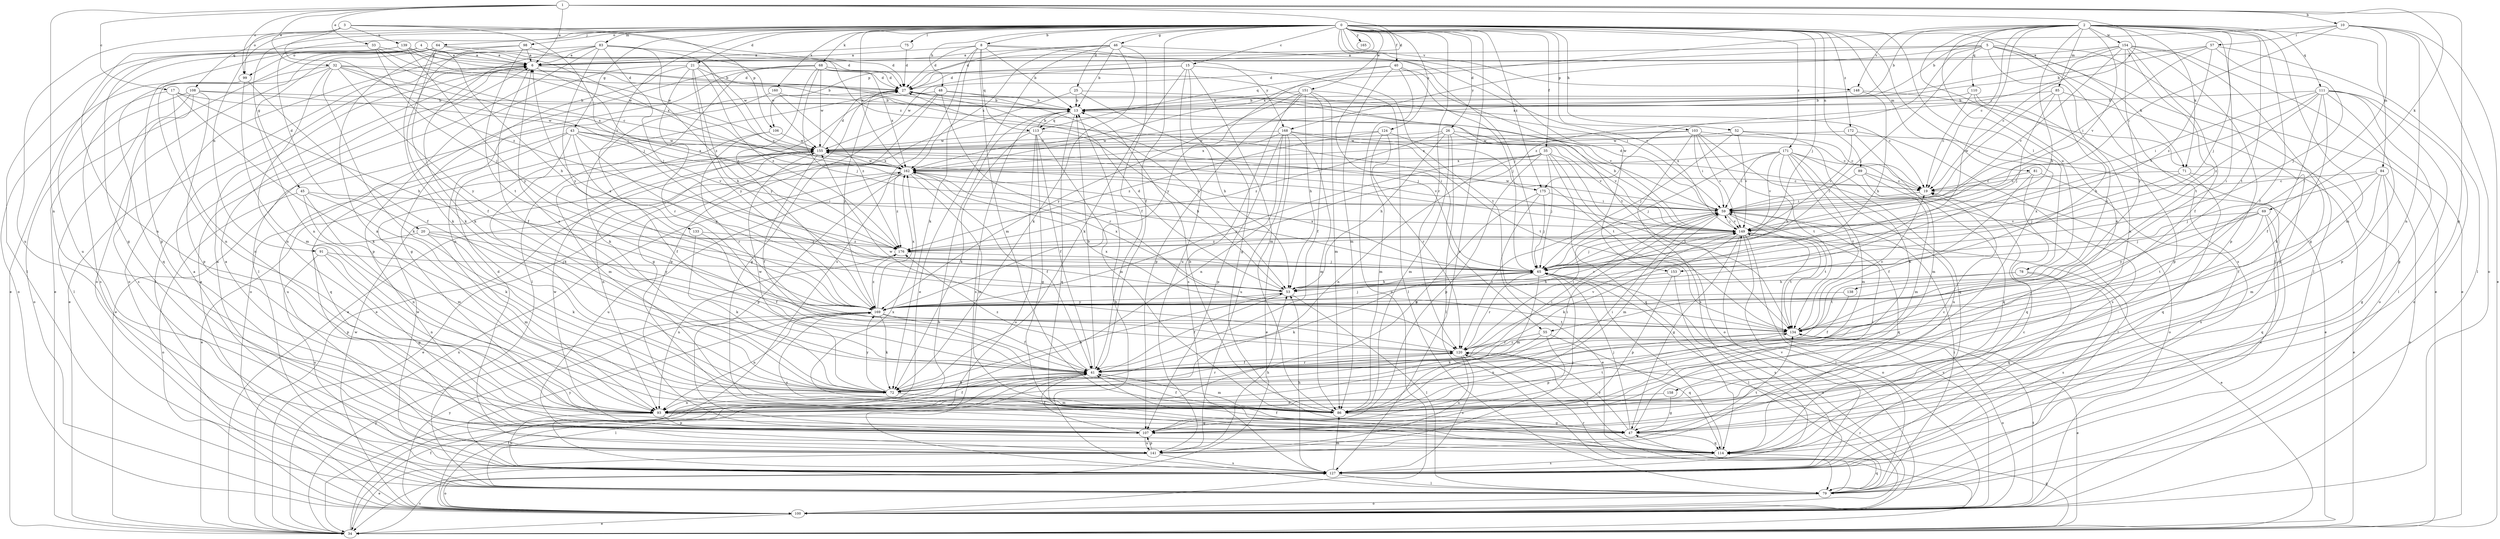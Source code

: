 strict digraph  {
0;
1;
2;
3;
4;
5;
6;
8;
10;
13;
15;
17;
19;
20;
21;
25;
26;
27;
32;
33;
34;
35;
40;
41;
43;
45;
46;
47;
48;
52;
53;
55;
57;
59;
64;
65;
68;
69;
71;
72;
75;
78;
79;
81;
83;
84;
85;
86;
89;
91;
93;
98;
99;
100;
103;
106;
107;
108;
110;
111;
113;
114;
120;
124;
127;
133;
134;
138;
139;
141;
148;
149;
151;
153;
154;
155;
158;
160;
162;
165;
168;
169;
171;
172;
175;
176;
0 -> 8  [label=b];
0 -> 15  [label=c];
0 -> 20  [label=d];
0 -> 21  [label=d];
0 -> 25  [label=d];
0 -> 26  [label=d];
0 -> 35  [label=f];
0 -> 40  [label=f];
0 -> 41  [label=f];
0 -> 43  [label=g];
0 -> 45  [label=g];
0 -> 46  [label=g];
0 -> 48  [label=h];
0 -> 52  [label=h];
0 -> 55  [label=i];
0 -> 64  [label=j];
0 -> 65  [label=j];
0 -> 68  [label=k];
0 -> 75  [label=l];
0 -> 78  [label=l];
0 -> 79  [label=l];
0 -> 81  [label=m];
0 -> 83  [label=m];
0 -> 89  [label=n];
0 -> 91  [label=n];
0 -> 98  [label=o];
0 -> 103  [label=p];
0 -> 106  [label=p];
0 -> 108  [label=q];
0 -> 120  [label=r];
0 -> 124  [label=s];
0 -> 127  [label=s];
0 -> 133  [label=t];
0 -> 148  [label=v];
0 -> 151  [label=w];
0 -> 153  [label=w];
0 -> 158  [label=x];
0 -> 160  [label=x];
0 -> 162  [label=x];
0 -> 165  [label=y];
0 -> 171  [label=z];
0 -> 172  [label=z];
0 -> 175  [label=z];
1 -> 6  [label=a];
1 -> 10  [label=b];
1 -> 17  [label=c];
1 -> 27  [label=d];
1 -> 32  [label=e];
1 -> 33  [label=e];
1 -> 47  [label=g];
1 -> 69  [label=k];
1 -> 93  [label=n];
1 -> 99  [label=o];
1 -> 175  [label=z];
2 -> 13  [label=b];
2 -> 19  [label=c];
2 -> 41  [label=f];
2 -> 53  [label=h];
2 -> 55  [label=i];
2 -> 65  [label=j];
2 -> 71  [label=k];
2 -> 84  [label=m];
2 -> 85  [label=m];
2 -> 86  [label=m];
2 -> 93  [label=n];
2 -> 110  [label=q];
2 -> 111  [label=q];
2 -> 134  [label=t];
2 -> 138  [label=u];
2 -> 148  [label=v];
2 -> 149  [label=v];
2 -> 153  [label=w];
2 -> 154  [label=w];
2 -> 162  [label=x];
3 -> 65  [label=j];
3 -> 99  [label=o];
3 -> 106  [label=p];
3 -> 139  [label=u];
3 -> 141  [label=u];
3 -> 175  [label=z];
3 -> 176  [label=z];
4 -> 6  [label=a];
4 -> 34  [label=e];
4 -> 53  [label=h];
4 -> 99  [label=o];
4 -> 107  [label=p];
4 -> 141  [label=u];
4 -> 155  [label=w];
4 -> 162  [label=x];
5 -> 6  [label=a];
5 -> 34  [label=e];
5 -> 65  [label=j];
5 -> 71  [label=k];
5 -> 79  [label=l];
5 -> 93  [label=n];
5 -> 113  [label=q];
5 -> 127  [label=s];
5 -> 168  [label=y];
5 -> 176  [label=z];
6 -> 27  [label=d];
6 -> 34  [label=e];
6 -> 41  [label=f];
6 -> 79  [label=l];
6 -> 176  [label=z];
8 -> 6  [label=a];
8 -> 13  [label=b];
8 -> 27  [label=d];
8 -> 72  [label=k];
8 -> 86  [label=m];
8 -> 113  [label=q];
8 -> 127  [label=s];
8 -> 149  [label=v];
8 -> 168  [label=y];
10 -> 13  [label=b];
10 -> 34  [label=e];
10 -> 57  [label=i];
10 -> 59  [label=i];
10 -> 93  [label=n];
10 -> 100  [label=o];
10 -> 134  [label=t];
13 -> 113  [label=q];
13 -> 114  [label=q];
13 -> 127  [label=s];
15 -> 27  [label=d];
15 -> 47  [label=g];
15 -> 72  [label=k];
15 -> 86  [label=m];
15 -> 134  [label=t];
15 -> 141  [label=u];
15 -> 155  [label=w];
17 -> 13  [label=b];
17 -> 53  [label=h];
17 -> 72  [label=k];
17 -> 93  [label=n];
17 -> 127  [label=s];
19 -> 59  [label=i];
20 -> 72  [label=k];
20 -> 86  [label=m];
20 -> 107  [label=p];
20 -> 169  [label=y];
20 -> 176  [label=z];
21 -> 27  [label=d];
21 -> 47  [label=g];
21 -> 53  [label=h];
21 -> 59  [label=i];
21 -> 107  [label=p];
21 -> 120  [label=r];
21 -> 169  [label=y];
21 -> 176  [label=z];
25 -> 13  [label=b];
25 -> 34  [label=e];
25 -> 53  [label=h];
25 -> 149  [label=v];
26 -> 19  [label=c];
26 -> 53  [label=h];
26 -> 79  [label=l];
26 -> 86  [label=m];
26 -> 149  [label=v];
26 -> 155  [label=w];
26 -> 176  [label=z];
27 -> 13  [label=b];
27 -> 19  [label=c];
27 -> 34  [label=e];
27 -> 47  [label=g];
27 -> 65  [label=j];
27 -> 169  [label=y];
32 -> 13  [label=b];
32 -> 27  [label=d];
32 -> 59  [label=i];
32 -> 72  [label=k];
32 -> 93  [label=n];
32 -> 100  [label=o];
32 -> 114  [label=q];
32 -> 162  [label=x];
32 -> 169  [label=y];
33 -> 6  [label=a];
33 -> 19  [label=c];
33 -> 65  [label=j];
33 -> 93  [label=n];
33 -> 155  [label=w];
34 -> 13  [label=b];
34 -> 41  [label=f];
34 -> 47  [label=g];
34 -> 127  [label=s];
34 -> 162  [label=x];
34 -> 169  [label=y];
35 -> 65  [label=j];
35 -> 93  [label=n];
35 -> 100  [label=o];
35 -> 107  [label=p];
35 -> 114  [label=q];
35 -> 134  [label=t];
35 -> 162  [label=x];
35 -> 169  [label=y];
40 -> 27  [label=d];
40 -> 65  [label=j];
40 -> 86  [label=m];
40 -> 100  [label=o];
40 -> 134  [label=t];
40 -> 169  [label=y];
41 -> 6  [label=a];
41 -> 13  [label=b];
41 -> 72  [label=k];
41 -> 79  [label=l];
41 -> 86  [label=m];
41 -> 120  [label=r];
41 -> 176  [label=z];
43 -> 41  [label=f];
43 -> 72  [label=k];
43 -> 114  [label=q];
43 -> 141  [label=u];
43 -> 149  [label=v];
43 -> 155  [label=w];
43 -> 162  [label=x];
43 -> 169  [label=y];
45 -> 59  [label=i];
45 -> 72  [label=k];
45 -> 86  [label=m];
45 -> 93  [label=n];
45 -> 100  [label=o];
46 -> 6  [label=a];
46 -> 13  [label=b];
46 -> 27  [label=d];
46 -> 34  [label=e];
46 -> 41  [label=f];
46 -> 65  [label=j];
46 -> 72  [label=k];
46 -> 162  [label=x];
47 -> 59  [label=i];
47 -> 65  [label=j];
47 -> 114  [label=q];
47 -> 120  [label=r];
48 -> 13  [label=b];
48 -> 34  [label=e];
48 -> 47  [label=g];
48 -> 53  [label=h];
48 -> 107  [label=p];
48 -> 120  [label=r];
52 -> 34  [label=e];
52 -> 65  [label=j];
52 -> 72  [label=k];
52 -> 149  [label=v];
52 -> 155  [label=w];
53 -> 27  [label=d];
53 -> 41  [label=f];
53 -> 79  [label=l];
53 -> 162  [label=x];
53 -> 169  [label=y];
55 -> 72  [label=k];
55 -> 107  [label=p];
55 -> 114  [label=q];
55 -> 120  [label=r];
57 -> 6  [label=a];
57 -> 13  [label=b];
57 -> 59  [label=i];
57 -> 65  [label=j];
57 -> 79  [label=l];
57 -> 176  [label=z];
59 -> 27  [label=d];
59 -> 86  [label=m];
59 -> 114  [label=q];
59 -> 120  [label=r];
59 -> 134  [label=t];
59 -> 149  [label=v];
59 -> 155  [label=w];
64 -> 6  [label=a];
64 -> 27  [label=d];
64 -> 34  [label=e];
64 -> 41  [label=f];
64 -> 72  [label=k];
64 -> 93  [label=n];
64 -> 100  [label=o];
65 -> 53  [label=h];
65 -> 72  [label=k];
65 -> 79  [label=l];
65 -> 86  [label=m];
65 -> 100  [label=o];
65 -> 120  [label=r];
65 -> 162  [label=x];
68 -> 27  [label=d];
68 -> 59  [label=i];
68 -> 65  [label=j];
68 -> 79  [label=l];
68 -> 93  [label=n];
68 -> 100  [label=o];
68 -> 155  [label=w];
68 -> 162  [label=x];
68 -> 169  [label=y];
69 -> 65  [label=j];
69 -> 114  [label=q];
69 -> 127  [label=s];
69 -> 134  [label=t];
69 -> 149  [label=v];
69 -> 169  [label=y];
71 -> 19  [label=c];
71 -> 34  [label=e];
71 -> 65  [label=j];
71 -> 114  [label=q];
72 -> 53  [label=h];
72 -> 59  [label=i];
72 -> 86  [label=m];
72 -> 93  [label=n];
72 -> 120  [label=r];
72 -> 155  [label=w];
72 -> 169  [label=y];
75 -> 6  [label=a];
75 -> 27  [label=d];
78 -> 53  [label=h];
78 -> 114  [label=q];
78 -> 127  [label=s];
78 -> 134  [label=t];
79 -> 6  [label=a];
79 -> 13  [label=b];
79 -> 59  [label=i];
79 -> 100  [label=o];
79 -> 114  [label=q];
79 -> 120  [label=r];
81 -> 19  [label=c];
81 -> 41  [label=f];
81 -> 114  [label=q];
81 -> 127  [label=s];
83 -> 6  [label=a];
83 -> 27  [label=d];
83 -> 65  [label=j];
83 -> 72  [label=k];
83 -> 79  [label=l];
83 -> 100  [label=o];
83 -> 149  [label=v];
83 -> 169  [label=y];
83 -> 176  [label=z];
84 -> 19  [label=c];
84 -> 41  [label=f];
84 -> 47  [label=g];
84 -> 65  [label=j];
84 -> 86  [label=m];
84 -> 100  [label=o];
85 -> 13  [label=b];
85 -> 53  [label=h];
85 -> 59  [label=i];
85 -> 65  [label=j];
85 -> 107  [label=p];
86 -> 13  [label=b];
86 -> 41  [label=f];
86 -> 47  [label=g];
86 -> 59  [label=i];
86 -> 134  [label=t];
89 -> 19  [label=c];
89 -> 59  [label=i];
89 -> 79  [label=l];
89 -> 86  [label=m];
91 -> 65  [label=j];
91 -> 93  [label=n];
91 -> 107  [label=p];
91 -> 127  [label=s];
93 -> 41  [label=f];
93 -> 47  [label=g];
93 -> 59  [label=i];
93 -> 107  [label=p];
93 -> 127  [label=s];
98 -> 6  [label=a];
98 -> 72  [label=k];
98 -> 93  [label=n];
98 -> 134  [label=t];
98 -> 155  [label=w];
99 -> 41  [label=f];
99 -> 86  [label=m];
99 -> 93  [label=n];
100 -> 34  [label=e];
100 -> 41  [label=f];
100 -> 120  [label=r];
100 -> 134  [label=t];
100 -> 149  [label=v];
100 -> 155  [label=w];
100 -> 169  [label=y];
103 -> 19  [label=c];
103 -> 59  [label=i];
103 -> 114  [label=q];
103 -> 127  [label=s];
103 -> 134  [label=t];
103 -> 149  [label=v];
103 -> 155  [label=w];
103 -> 162  [label=x];
106 -> 86  [label=m];
106 -> 120  [label=r];
106 -> 155  [label=w];
107 -> 19  [label=c];
107 -> 41  [label=f];
107 -> 141  [label=u];
107 -> 155  [label=w];
108 -> 13  [label=b];
108 -> 79  [label=l];
108 -> 100  [label=o];
108 -> 107  [label=p];
108 -> 127  [label=s];
108 -> 155  [label=w];
110 -> 13  [label=b];
110 -> 19  [label=c];
110 -> 107  [label=p];
110 -> 169  [label=y];
111 -> 13  [label=b];
111 -> 41  [label=f];
111 -> 47  [label=g];
111 -> 59  [label=i];
111 -> 72  [label=k];
111 -> 79  [label=l];
111 -> 100  [label=o];
111 -> 107  [label=p];
111 -> 149  [label=v];
111 -> 176  [label=z];
113 -> 13  [label=b];
113 -> 41  [label=f];
113 -> 47  [label=g];
113 -> 53  [label=h];
113 -> 72  [label=k];
113 -> 86  [label=m];
113 -> 100  [label=o];
113 -> 155  [label=w];
114 -> 6  [label=a];
114 -> 41  [label=f];
114 -> 65  [label=j];
114 -> 127  [label=s];
114 -> 162  [label=x];
114 -> 169  [label=y];
120 -> 41  [label=f];
120 -> 59  [label=i];
120 -> 114  [label=q];
120 -> 127  [label=s];
120 -> 141  [label=u];
120 -> 149  [label=v];
120 -> 155  [label=w];
124 -> 86  [label=m];
124 -> 120  [label=r];
124 -> 134  [label=t];
124 -> 155  [label=w];
124 -> 176  [label=z];
127 -> 6  [label=a];
127 -> 19  [label=c];
127 -> 53  [label=h];
127 -> 79  [label=l];
127 -> 86  [label=m];
127 -> 100  [label=o];
127 -> 149  [label=v];
127 -> 155  [label=w];
127 -> 169  [label=y];
133 -> 41  [label=f];
133 -> 72  [label=k];
133 -> 176  [label=z];
134 -> 19  [label=c];
134 -> 34  [label=e];
134 -> 93  [label=n];
134 -> 100  [label=o];
134 -> 120  [label=r];
134 -> 162  [label=x];
138 -> 41  [label=f];
138 -> 169  [label=y];
139 -> 6  [label=a];
139 -> 13  [label=b];
139 -> 47  [label=g];
139 -> 79  [label=l];
139 -> 155  [label=w];
139 -> 169  [label=y];
141 -> 6  [label=a];
141 -> 27  [label=d];
141 -> 34  [label=e];
141 -> 53  [label=h];
141 -> 65  [label=j];
141 -> 107  [label=p];
141 -> 127  [label=s];
141 -> 134  [label=t];
148 -> 13  [label=b];
148 -> 53  [label=h];
148 -> 100  [label=o];
149 -> 13  [label=b];
149 -> 34  [label=e];
149 -> 47  [label=g];
149 -> 59  [label=i];
149 -> 65  [label=j];
149 -> 72  [label=k];
149 -> 79  [label=l];
149 -> 100  [label=o];
149 -> 134  [label=t];
149 -> 176  [label=z];
151 -> 13  [label=b];
151 -> 41  [label=f];
151 -> 53  [label=h];
151 -> 79  [label=l];
151 -> 86  [label=m];
151 -> 107  [label=p];
151 -> 127  [label=s];
151 -> 169  [label=y];
153 -> 53  [label=h];
153 -> 107  [label=p];
153 -> 127  [label=s];
154 -> 6  [label=a];
154 -> 19  [label=c];
154 -> 34  [label=e];
154 -> 41  [label=f];
154 -> 47  [label=g];
154 -> 107  [label=p];
154 -> 134  [label=t];
154 -> 149  [label=v];
154 -> 162  [label=x];
154 -> 169  [label=y];
155 -> 27  [label=d];
155 -> 34  [label=e];
155 -> 41  [label=f];
155 -> 93  [label=n];
155 -> 149  [label=v];
155 -> 162  [label=x];
158 -> 47  [label=g];
158 -> 93  [label=n];
160 -> 13  [label=b];
160 -> 72  [label=k];
160 -> 176  [label=z];
162 -> 19  [label=c];
162 -> 34  [label=e];
162 -> 41  [label=f];
162 -> 86  [label=m];
162 -> 107  [label=p];
162 -> 141  [label=u];
162 -> 155  [label=w];
162 -> 176  [label=z];
168 -> 34  [label=e];
168 -> 86  [label=m];
168 -> 93  [label=n];
168 -> 107  [label=p];
168 -> 134  [label=t];
168 -> 141  [label=u];
168 -> 149  [label=v];
168 -> 155  [label=w];
168 -> 162  [label=x];
169 -> 6  [label=a];
169 -> 41  [label=f];
169 -> 65  [label=j];
169 -> 72  [label=k];
169 -> 93  [label=n];
169 -> 134  [label=t];
169 -> 149  [label=v];
169 -> 162  [label=x];
169 -> 176  [label=z];
171 -> 53  [label=h];
171 -> 59  [label=i];
171 -> 65  [label=j];
171 -> 86  [label=m];
171 -> 100  [label=o];
171 -> 114  [label=q];
171 -> 134  [label=t];
171 -> 141  [label=u];
171 -> 149  [label=v];
171 -> 162  [label=x];
172 -> 86  [label=m];
172 -> 127  [label=s];
172 -> 149  [label=v];
172 -> 155  [label=w];
175 -> 34  [label=e];
175 -> 59  [label=i];
175 -> 65  [label=j];
175 -> 93  [label=n];
176 -> 65  [label=j];
176 -> 93  [label=n];
}
